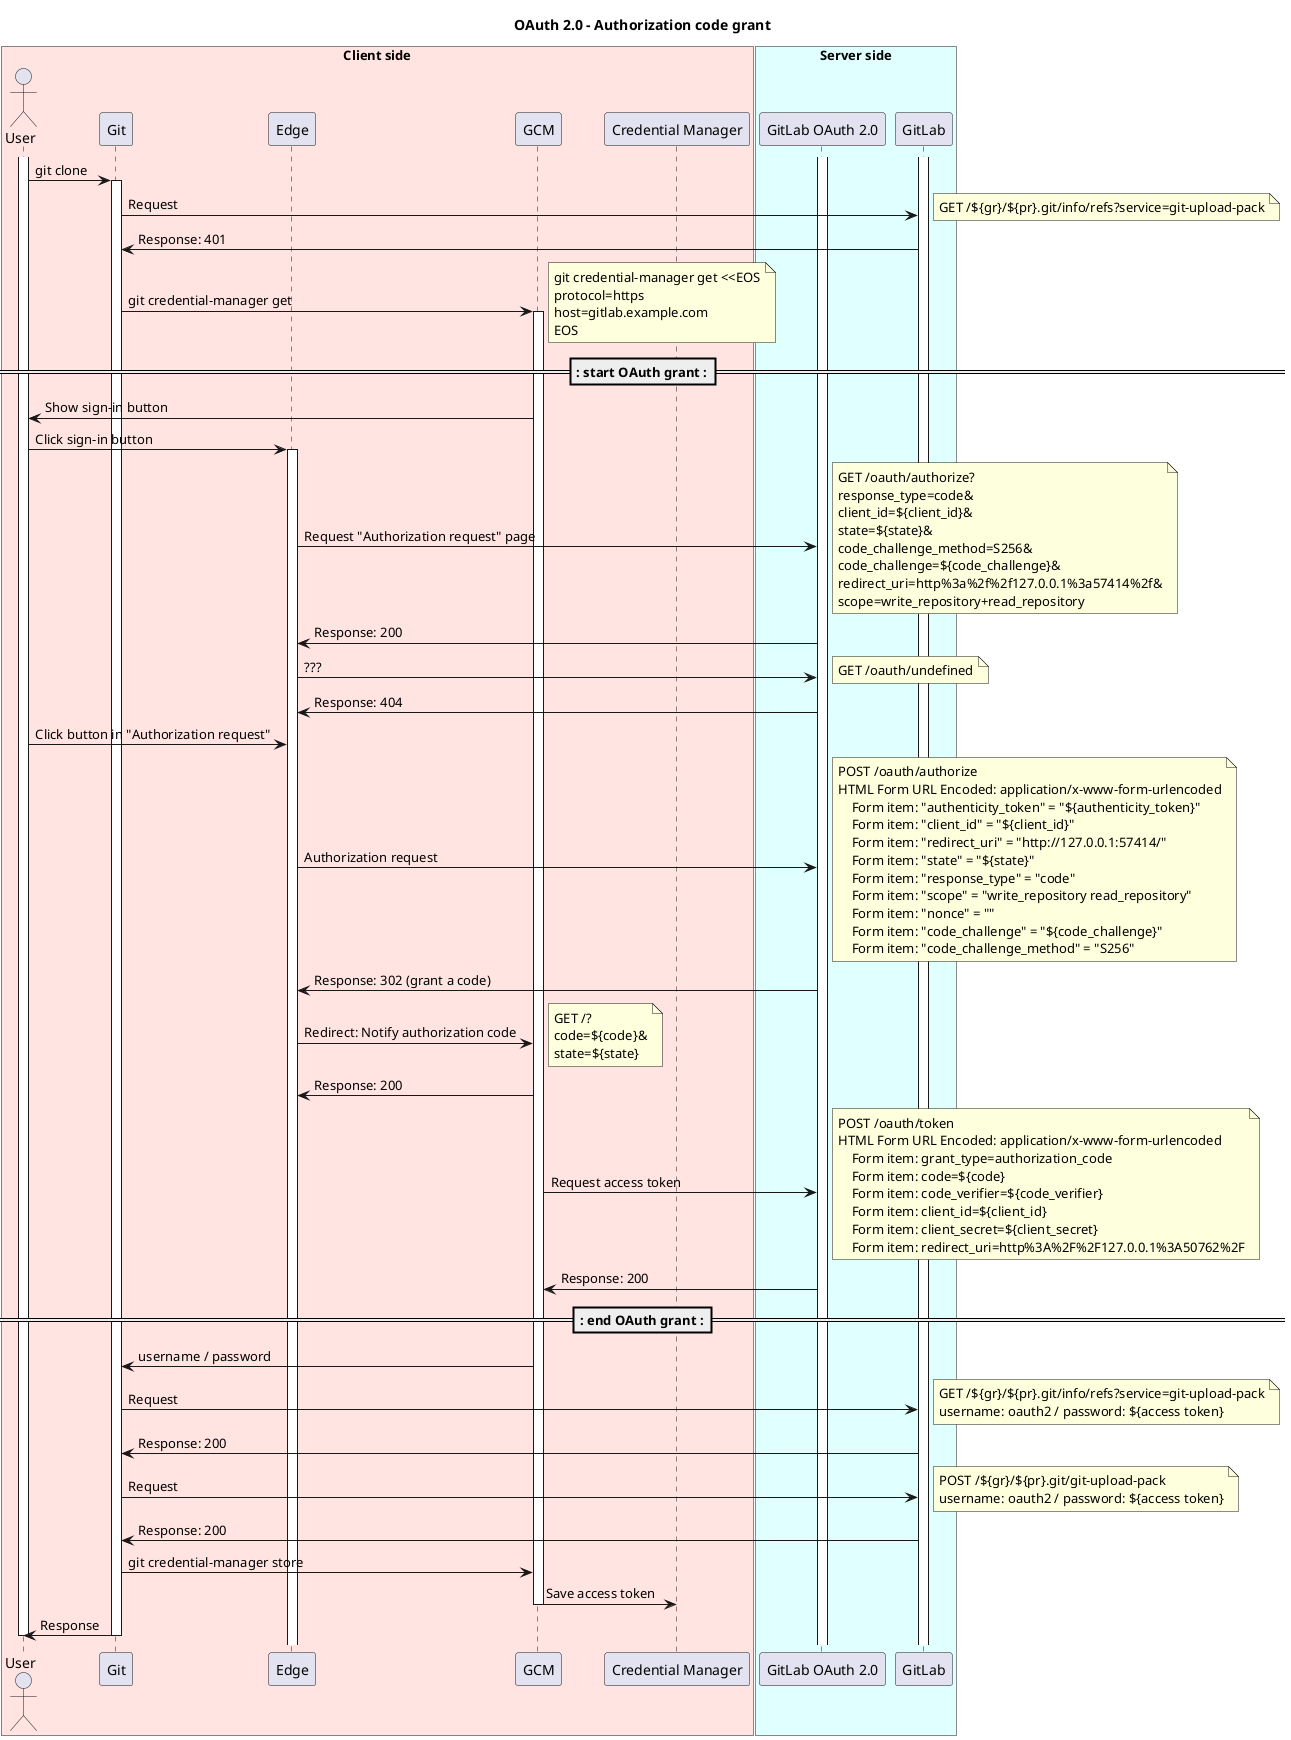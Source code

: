 @startuml OAuth 2.0 - Authorization code grant
title OAuth 2.0 - Authorization code grant

box "Client side" #MistyRose
    actor "User" as user
    participant "Git" as git
    participant "Edge" as edge
    participant "GCM" as gcm
    participant "Credential Manager" as cm
end box
box "Server side" #LightCyan
    participant "GitLab OAuth 2.0" as auth
    participant "GitLab" as gitlab
end box

activate user
activate auth
activate gitlab

user -> git: git clone
activate git

git -> gitlab: Request
note right
    GET /${gr}/${pr}.git/info/refs?service=git-upload-pack
end note
gitlab -> git: Response: 401

git -> gcm: git credential-manager get
activate gcm
note right
    git credential-manager get <<EOS
    protocol=https
    host=gitlab.example.com
    EOS
end note

==: start OAuth grant :==

user <- gcm: Show sign-in button
user -> edge: Click sign-in button
activate edge

edge -> auth: Request "Authorization request" page
note right
    GET /oauth/authorize?
    response_type=code&
    client_id=${client_id}&
    state=${state}&
    code_challenge_method=S256&
    code_challenge=${code_challenge}&
    redirect_uri=http%3a%2f%2f127.0.0.1%3a57414%2f&
    scope=write_repository+read_repository
end note
edge <- auth: Response: 200

edge -> auth: ???
note right
    GET /oauth/undefined
end note
edge <- auth: Response: 404

user -> edge: Click button in "Authorization request"
edge -> auth: Authorization request
note right
    POST /oauth/authorize
    HTML Form URL Encoded: application/x-www-form-urlencoded
        Form item: "authenticity_token" = "${authenticity_token}"
        Form item: "client_id" = "${client_id}"
        Form item: "redirect_uri" = "http://127.0.0.1:57414/"
        Form item: "state" = "${state}"
        Form item: "response_type" = "code"
        Form item: "scope" = "write_repository read_repository"
        Form item: "nonce" = ""
        Form item: "code_challenge" = "${code_challenge}"
        Form item: "code_challenge_method" = "S256"
end note
edge <- auth: Response: 302 (grant a code)

edge -> gcm: Redirect: Notify authorization code
note right
    GET /?
    code=${code}&
    state=${state}
end note
edge <- gcm: Response: 200

gcm -> auth: Request access token
note right
    POST /oauth/token
    HTML Form URL Encoded: application/x-www-form-urlencoded
        Form item: grant_type=authorization_code
        Form item: code=${code}
        Form item: code_verifier=${code_verifier}
        Form item: client_id=${client_id}
        Form item: client_secret=${client_secret}
        Form item: redirect_uri=http%3A%2F%2F127.0.0.1%3A50762%2F
end note
gcm <- auth: Response: 200

==: end OAuth grant :==

git <- gcm: username / password
git -> gitlab: Request
note right
    GET /${gr}/${pr}.git/info/refs?service=git-upload-pack
    username: oauth2 / password: ${access token}
end note
git <- gitlab: Response: 200
git -> gitlab: Request
note right
    POST /${gr}/${pr}.git/git-upload-pack
    username: oauth2 / password: ${access token}
end note
git <- gitlab: Response: 200

git -> gcm: git credential-manager store
gcm -> cm: Save access token
deactivate gcm

user <- git: Response
deactivate git
deactivate user

@enduml